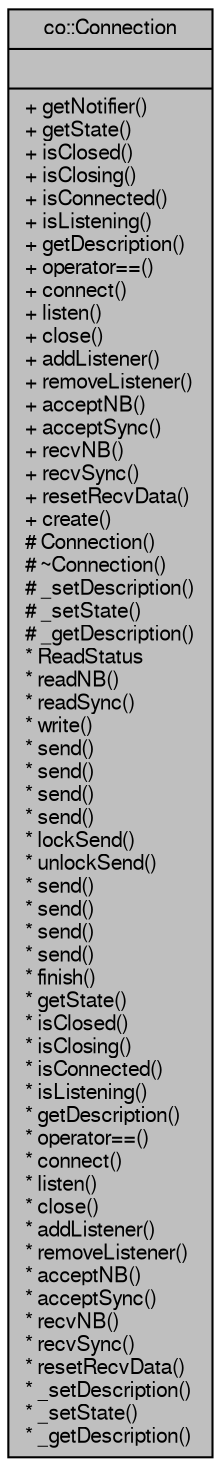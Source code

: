 digraph G
{
  edge [fontname="FreeSans",fontsize="10",labelfontname="FreeSans",labelfontsize="10"];
  node [fontname="FreeSans",fontsize="10",shape=record];
  Node1 [label="{co::Connection\n||+ getNotifier()\l+ getState()\l+ isClosed()\l+ isClosing()\l+ isConnected()\l+ isListening()\l+ getDescription()\l+ operator==()\l+ connect()\l+ listen()\l+ close()\l+ addListener()\l+ removeListener()\l+ acceptNB()\l+ acceptSync()\l+ recvNB()\l+ recvSync()\l+ resetRecvData()\l+ create()\l# Connection()\l# ~Connection()\l# _setDescription()\l# _setState()\l# _getDescription()\l* ReadStatus\l* readNB()\l* readSync()\l* write()\l* send()\l* send()\l* send()\l* send()\l* lockSend()\l* unlockSend()\l* send()\l* send()\l* send()\l* send()\l* finish()\l* getState()\l* isClosed()\l* isClosing()\l* isConnected()\l* isListening()\l* getDescription()\l* operator==()\l* connect()\l* listen()\l* close()\l* addListener()\l* removeListener()\l* acceptNB()\l* acceptSync()\l* recvNB()\l* recvSync()\l* resetRecvData()\l* _setDescription()\l* _setState()\l* _getDescription()\l}",height=0.2,width=0.4,color="black", fillcolor="grey75", style="filled" fontcolor="black"];
}
